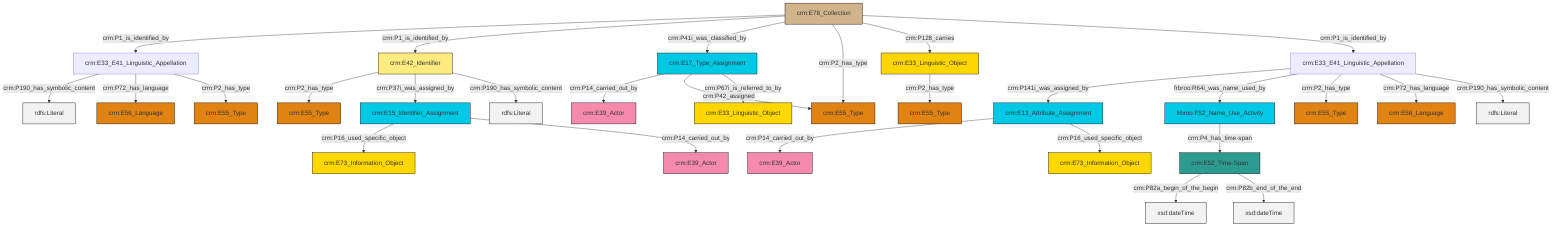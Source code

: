 graph TD
classDef Literal fill:#f2f2f2,stroke:#000000;
classDef CRM_Entity fill:#FFFFFF,stroke:#000000;
classDef Temporal_Entity fill:#00C9E6, stroke:#000000;
classDef Type fill:#E18312, stroke:#000000;
classDef Time-Span fill:#2C9C91, stroke:#000000;
classDef Appellation fill:#FFEB7F, stroke:#000000;
classDef Place fill:#008836, stroke:#000000;
classDef Persistent_Item fill:#B266B2, stroke:#000000;
classDef Conceptual_Object fill:#FFD700, stroke:#000000;
classDef Physical_Thing fill:#D2B48C, stroke:#000000;
classDef Actor fill:#f58aad, stroke:#000000;
classDef PC_Classes fill:#4ce600, stroke:#000000;
classDef Multi fill:#cccccc,stroke:#000000;

4["frbroo:F52_Name_Use_Activity"]:::Temporal_Entity -->|crm:P4_has_time-span| 5["crm:E52_Time-Span"]:::Time-Span
6["crm:E78_Collection"]:::Physical_Thing -->|crm:P1_is_identified_by| 7["crm:E33_E41_Linguistic_Appellation"]:::Default
6["crm:E78_Collection"]:::Physical_Thing -->|crm:P1_is_identified_by| 11["crm:E42_Identifier"]:::Appellation
18["crm:E33_E41_Linguistic_Appellation"]:::Default -->|crm:P141i_was_assigned_by| 19["crm:E13_Attribute_Assignment"]:::Temporal_Entity
18["crm:E33_E41_Linguistic_Appellation"]:::Default -->|frbroo:R64i_was_name_used_by| 4["frbroo:F52_Name_Use_Activity"]:::Temporal_Entity
6["crm:E78_Collection"]:::Physical_Thing -->|crm:P41i_was_classified_by| 24["crm:E17_Type_Assignment"]:::Temporal_Entity
7["crm:E33_E41_Linguistic_Appellation"]:::Default -->|crm:P190_has_symbolic_content| 25[rdfs:Literal]:::Literal
2["crm:E15_Identifier_Assignment"]:::Temporal_Entity -->|crm:P16_used_specific_object| 8["crm:E73_Information_Object"]:::Conceptual_Object
7["crm:E33_E41_Linguistic_Appellation"]:::Default -->|crm:P72_has_language| 26["crm:E56_Language"]:::Type
19["crm:E13_Attribute_Assignment"]:::Temporal_Entity -->|crm:P14_carried_out_by| 27["crm:E39_Actor"]:::Actor
7["crm:E33_E41_Linguistic_Appellation"]:::Default -->|crm:P2_has_type| 29["crm:E55_Type"]:::Type
5["crm:E52_Time-Span"]:::Time-Span -->|crm:P82a_begin_of_the_begin| 32[xsd:dateTime]:::Literal
2["crm:E15_Identifier_Assignment"]:::Temporal_Entity -->|crm:P14_carried_out_by| 35["crm:E39_Actor"]:::Actor
11["crm:E42_Identifier"]:::Appellation -->|crm:P2_has_type| 20["crm:E55_Type"]:::Type
5["crm:E52_Time-Span"]:::Time-Span -->|crm:P82b_end_of_the_end| 36[xsd:dateTime]:::Literal
6["crm:E78_Collection"]:::Physical_Thing -->|crm:P2_has_type| 37["crm:E55_Type"]:::Type
18["crm:E33_E41_Linguistic_Appellation"]:::Default -->|crm:P2_has_type| 33["crm:E55_Type"]:::Type
19["crm:E13_Attribute_Assignment"]:::Temporal_Entity -->|crm:P16_used_specific_object| 12["crm:E73_Information_Object"]:::Conceptual_Object
41["crm:E33_Linguistic_Object"]:::Conceptual_Object -->|crm:P2_has_type| 16["crm:E55_Type"]:::Type
24["crm:E17_Type_Assignment"]:::Temporal_Entity -->|crm:P14_carried_out_by| 0["crm:E39_Actor"]:::Actor
24["crm:E17_Type_Assignment"]:::Temporal_Entity -->|crm:P42_assigned| 37["crm:E55_Type"]:::Type
24["crm:E17_Type_Assignment"]:::Temporal_Entity -->|crm:P67i_is_referred_to_by| 22["crm:E33_Linguistic_Object"]:::Conceptual_Object
11["crm:E42_Identifier"]:::Appellation -->|crm:P37i_was_assigned_by| 2["crm:E15_Identifier_Assignment"]:::Temporal_Entity
6["crm:E78_Collection"]:::Physical_Thing -->|crm:P128_carries| 41["crm:E33_Linguistic_Object"]:::Conceptual_Object
6["crm:E78_Collection"]:::Physical_Thing -->|crm:P1_is_identified_by| 18["crm:E33_E41_Linguistic_Appellation"]:::Default
18["crm:E33_E41_Linguistic_Appellation"]:::Default -->|crm:P72_has_language| 14["crm:E56_Language"]:::Type
11["crm:E42_Identifier"]:::Appellation -->|crm:P190_has_symbolic_content| 46[rdfs:Literal]:::Literal
18["crm:E33_E41_Linguistic_Appellation"]:::Default -->|crm:P190_has_symbolic_content| 47[rdfs:Literal]:::Literal